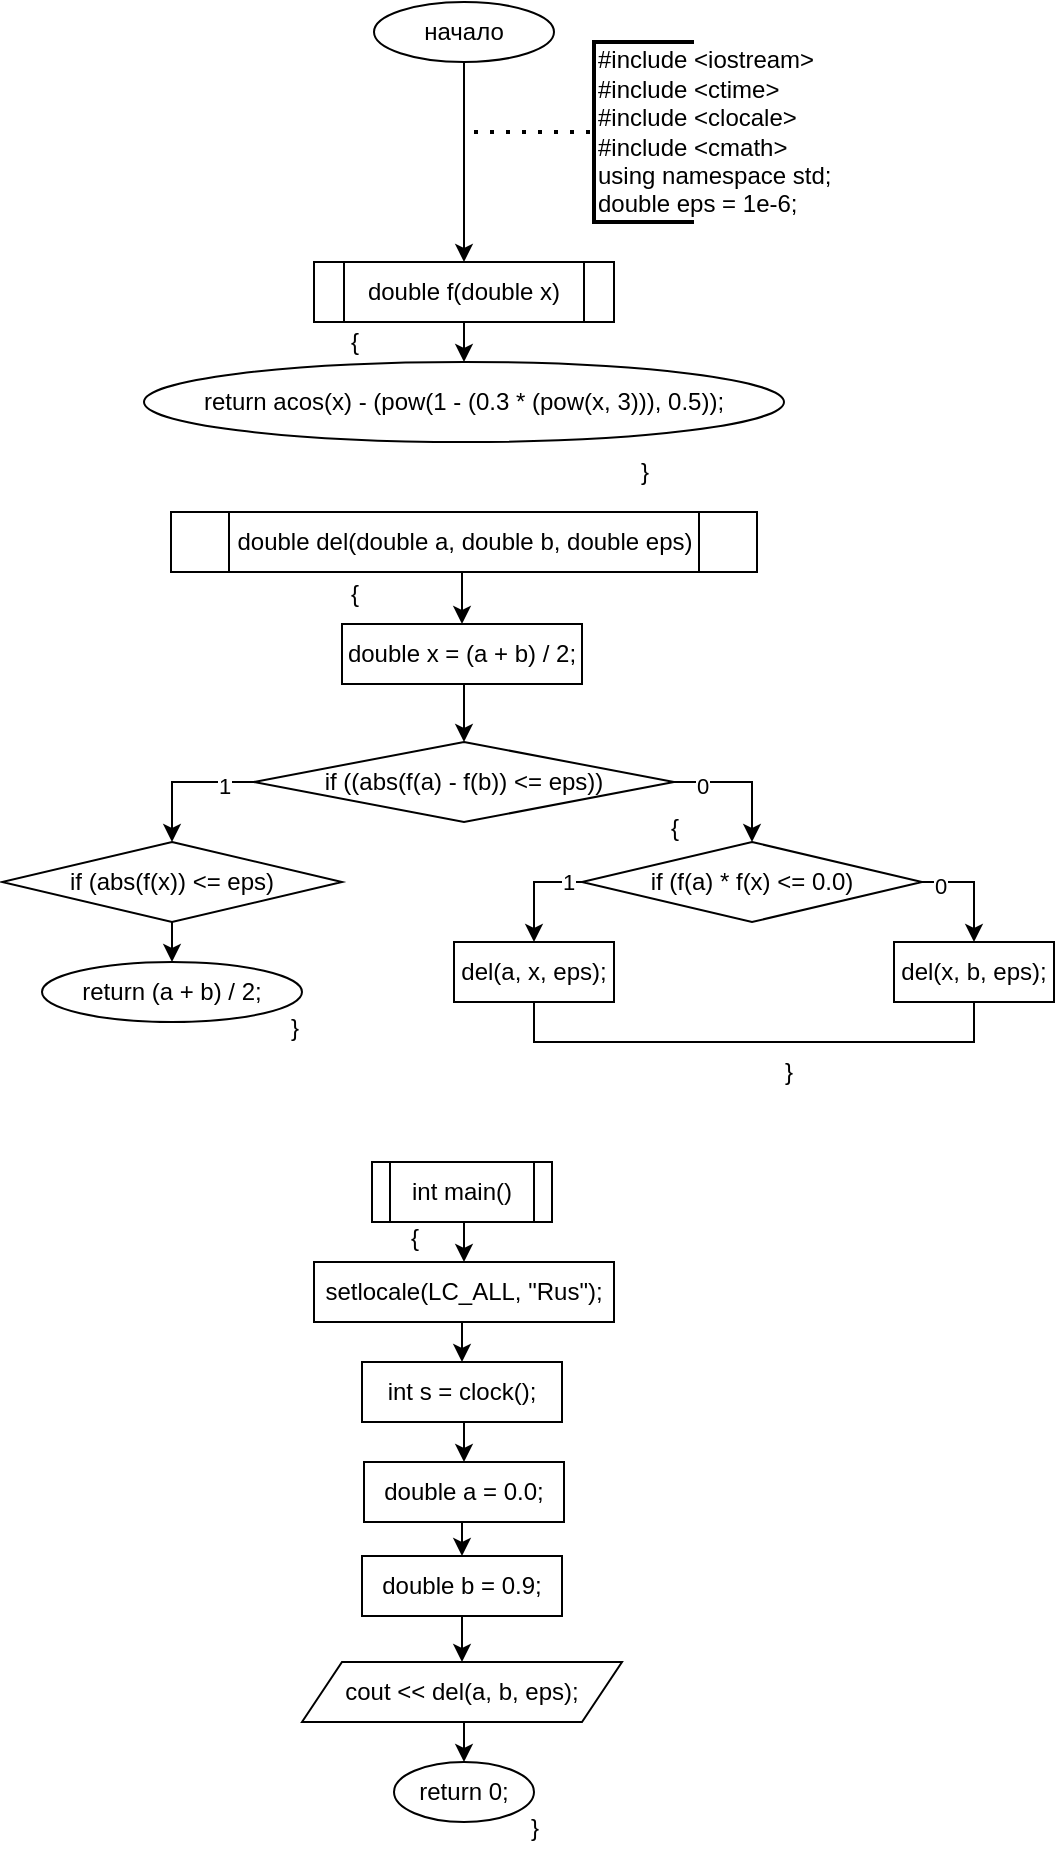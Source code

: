 <mxfile version="25.0.1">
  <diagram name="Страница — 1" id="sCom2sUVzrhTRCEoJ09v">
    <mxGraphModel dx="434" dy="518" grid="0" gridSize="10" guides="1" tooltips="1" connect="1" arrows="1" fold="1" page="1" pageScale="1" pageWidth="1169" pageHeight="1654" math="0" shadow="0">
      <root>
        <mxCell id="0" />
        <mxCell id="1" parent="0" />
        <mxCell id="lYY0ELB2LAEy7ljDOvCy-6" style="edgeStyle=orthogonalEdgeStyle;rounded=0;orthogonalLoop=1;jettySize=auto;html=1;exitX=0.5;exitY=1;exitDx=0;exitDy=0;entryX=0.5;entryY=0;entryDx=0;entryDy=0;" edge="1" parent="1" source="lYY0ELB2LAEy7ljDOvCy-1" target="lYY0ELB2LAEy7ljDOvCy-3">
          <mxGeometry relative="1" as="geometry" />
        </mxCell>
        <mxCell id="lYY0ELB2LAEy7ljDOvCy-1" value="начало" style="ellipse;whiteSpace=wrap;html=1;" vertex="1" parent="1">
          <mxGeometry x="540" y="20" width="90" height="30" as="geometry" />
        </mxCell>
        <mxCell id="lYY0ELB2LAEy7ljDOvCy-2" value="&lt;div&gt;#include &amp;lt;iostream&amp;gt;&lt;/div&gt;&lt;div&gt;#include &amp;lt;ctime&amp;gt;&lt;/div&gt;&lt;div&gt;#include &amp;lt;clocale&amp;gt;&lt;/div&gt;&lt;div&gt;#include &amp;lt;cmath&amp;gt;&lt;/div&gt;&lt;div&gt;using namespace std;&lt;/div&gt;&lt;div&gt;double eps = 1e-6;&lt;/div&gt;" style="strokeWidth=2;html=1;shape=mxgraph.flowchart.annotation_1;align=left;pointerEvents=1;" vertex="1" parent="1">
          <mxGeometry x="650" y="40" width="50" height="90" as="geometry" />
        </mxCell>
        <mxCell id="lYY0ELB2LAEy7ljDOvCy-7" style="edgeStyle=orthogonalEdgeStyle;rounded=0;orthogonalLoop=1;jettySize=auto;html=1;exitX=0.5;exitY=1;exitDx=0;exitDy=0;entryX=0.5;entryY=0;entryDx=0;entryDy=0;" edge="1" parent="1" source="lYY0ELB2LAEy7ljDOvCy-3" target="lYY0ELB2LAEy7ljDOvCy-4">
          <mxGeometry relative="1" as="geometry" />
        </mxCell>
        <mxCell id="lYY0ELB2LAEy7ljDOvCy-3" value="double f(double x)" style="shape=process;whiteSpace=wrap;html=1;backgroundOutline=1;" vertex="1" parent="1">
          <mxGeometry x="510" y="150" width="150" height="30" as="geometry" />
        </mxCell>
        <mxCell id="lYY0ELB2LAEy7ljDOvCy-4" value="return acos(x) - (pow(1 - (0.3 * (pow(x, 3))), 0.5));" style="ellipse;whiteSpace=wrap;html=1;" vertex="1" parent="1">
          <mxGeometry x="425" y="200" width="320" height="40" as="geometry" />
        </mxCell>
        <mxCell id="lYY0ELB2LAEy7ljDOvCy-5" value="}" style="text;html=1;align=center;verticalAlign=middle;resizable=0;points=[];autosize=1;strokeColor=none;fillColor=none;" vertex="1" parent="1">
          <mxGeometry x="660" y="240" width="30" height="30" as="geometry" />
        </mxCell>
        <mxCell id="lYY0ELB2LAEy7ljDOvCy-8" value="" style="endArrow=none;dashed=1;html=1;dashPattern=1 3;strokeWidth=2;rounded=0;entryX=0;entryY=0.5;entryDx=0;entryDy=0;entryPerimeter=0;" edge="1" parent="1" target="lYY0ELB2LAEy7ljDOvCy-2">
          <mxGeometry width="50" height="50" relative="1" as="geometry">
            <mxPoint x="590" y="85" as="sourcePoint" />
            <mxPoint x="620" y="210" as="targetPoint" />
          </mxGeometry>
        </mxCell>
        <mxCell id="lYY0ELB2LAEy7ljDOvCy-9" value="{" style="text;html=1;align=center;verticalAlign=middle;resizable=0;points=[];autosize=1;strokeColor=none;fillColor=none;" vertex="1" parent="1">
          <mxGeometry x="515" y="175" width="30" height="30" as="geometry" />
        </mxCell>
        <mxCell id="lYY0ELB2LAEy7ljDOvCy-43" style="edgeStyle=orthogonalEdgeStyle;rounded=0;orthogonalLoop=1;jettySize=auto;html=1;exitX=0.5;exitY=1;exitDx=0;exitDy=0;entryX=0.5;entryY=0;entryDx=0;entryDy=0;" edge="1" parent="1" source="lYY0ELB2LAEy7ljDOvCy-10" target="lYY0ELB2LAEy7ljDOvCy-12">
          <mxGeometry relative="1" as="geometry" />
        </mxCell>
        <mxCell id="lYY0ELB2LAEy7ljDOvCy-10" value="double del(double a, double b, double eps)" style="shape=process;whiteSpace=wrap;html=1;backgroundOutline=1;" vertex="1" parent="1">
          <mxGeometry x="438.5" y="275" width="293" height="30" as="geometry" />
        </mxCell>
        <mxCell id="lYY0ELB2LAEy7ljDOvCy-11" value="{" style="text;html=1;align=center;verticalAlign=middle;resizable=0;points=[];autosize=1;strokeColor=none;fillColor=none;" vertex="1" parent="1">
          <mxGeometry x="515" y="301" width="30" height="30" as="geometry" />
        </mxCell>
        <mxCell id="lYY0ELB2LAEy7ljDOvCy-23" style="edgeStyle=orthogonalEdgeStyle;rounded=0;orthogonalLoop=1;jettySize=auto;html=1;exitX=0.5;exitY=1;exitDx=0;exitDy=0;entryX=0.5;entryY=0;entryDx=0;entryDy=0;" edge="1" parent="1" source="lYY0ELB2LAEy7ljDOvCy-12" target="lYY0ELB2LAEy7ljDOvCy-13">
          <mxGeometry relative="1" as="geometry" />
        </mxCell>
        <mxCell id="lYY0ELB2LAEy7ljDOvCy-12" value="double x = (a + b) / 2;" style="whiteSpace=wrap;html=1;" vertex="1" parent="1">
          <mxGeometry x="524" y="331" width="120" height="30" as="geometry" />
        </mxCell>
        <mxCell id="lYY0ELB2LAEy7ljDOvCy-16" style="edgeStyle=orthogonalEdgeStyle;rounded=0;orthogonalLoop=1;jettySize=auto;html=1;exitX=0;exitY=0.5;exitDx=0;exitDy=0;entryX=0.5;entryY=0;entryDx=0;entryDy=0;" edge="1" parent="1" source="lYY0ELB2LAEy7ljDOvCy-13" target="lYY0ELB2LAEy7ljDOvCy-14">
          <mxGeometry relative="1" as="geometry" />
        </mxCell>
        <mxCell id="lYY0ELB2LAEy7ljDOvCy-21" value="1" style="edgeLabel;html=1;align=center;verticalAlign=middle;resizable=0;points=[];" vertex="1" connectable="0" parent="lYY0ELB2LAEy7ljDOvCy-16">
          <mxGeometry x="-0.563" y="2" relative="1" as="geometry">
            <mxPoint as="offset" />
          </mxGeometry>
        </mxCell>
        <mxCell id="lYY0ELB2LAEy7ljDOvCy-20" style="edgeStyle=orthogonalEdgeStyle;rounded=0;orthogonalLoop=1;jettySize=auto;html=1;exitX=1;exitY=0.5;exitDx=0;exitDy=0;entryX=0.5;entryY=0;entryDx=0;entryDy=0;" edge="1" parent="1" source="lYY0ELB2LAEy7ljDOvCy-13" target="lYY0ELB2LAEy7ljDOvCy-18">
          <mxGeometry relative="1" as="geometry" />
        </mxCell>
        <mxCell id="lYY0ELB2LAEy7ljDOvCy-22" value="0" style="edgeLabel;html=1;align=center;verticalAlign=middle;resizable=0;points=[];" vertex="1" connectable="0" parent="lYY0ELB2LAEy7ljDOvCy-20">
          <mxGeometry x="-0.604" y="-2" relative="1" as="geometry">
            <mxPoint as="offset" />
          </mxGeometry>
        </mxCell>
        <mxCell id="lYY0ELB2LAEy7ljDOvCy-13" value="if ((abs(f(a) - f(b)) &amp;lt;= eps))" style="rhombus;whiteSpace=wrap;html=1;" vertex="1" parent="1">
          <mxGeometry x="480" y="390" width="210" height="40" as="geometry" />
        </mxCell>
        <mxCell id="lYY0ELB2LAEy7ljDOvCy-17" style="edgeStyle=orthogonalEdgeStyle;rounded=0;orthogonalLoop=1;jettySize=auto;html=1;exitX=0.5;exitY=1;exitDx=0;exitDy=0;entryX=0.5;entryY=0;entryDx=0;entryDy=0;" edge="1" parent="1" source="lYY0ELB2LAEy7ljDOvCy-14" target="lYY0ELB2LAEy7ljDOvCy-15">
          <mxGeometry relative="1" as="geometry" />
        </mxCell>
        <mxCell id="lYY0ELB2LAEy7ljDOvCy-14" value="if (abs(f(x)) &amp;lt;= eps)" style="rhombus;whiteSpace=wrap;html=1;" vertex="1" parent="1">
          <mxGeometry x="354" y="440" width="170" height="40" as="geometry" />
        </mxCell>
        <mxCell id="lYY0ELB2LAEy7ljDOvCy-15" value="return (a + b) / 2;" style="ellipse;whiteSpace=wrap;html=1;" vertex="1" parent="1">
          <mxGeometry x="374" y="500" width="130" height="30" as="geometry" />
        </mxCell>
        <mxCell id="lYY0ELB2LAEy7ljDOvCy-25" style="edgeStyle=orthogonalEdgeStyle;rounded=0;orthogonalLoop=1;jettySize=auto;html=1;exitX=0;exitY=0.5;exitDx=0;exitDy=0;entryX=0.5;entryY=0;entryDx=0;entryDy=0;" edge="1" parent="1" source="lYY0ELB2LAEy7ljDOvCy-18" target="lYY0ELB2LAEy7ljDOvCy-24">
          <mxGeometry relative="1" as="geometry" />
        </mxCell>
        <mxCell id="lYY0ELB2LAEy7ljDOvCy-28" value="1" style="edgeLabel;html=1;align=center;verticalAlign=middle;resizable=0;points=[];" vertex="1" connectable="0" parent="lYY0ELB2LAEy7ljDOvCy-25">
          <mxGeometry x="-0.722" relative="1" as="geometry">
            <mxPoint as="offset" />
          </mxGeometry>
        </mxCell>
        <mxCell id="lYY0ELB2LAEy7ljDOvCy-27" style="edgeStyle=orthogonalEdgeStyle;rounded=0;orthogonalLoop=1;jettySize=auto;html=1;exitX=1;exitY=0.5;exitDx=0;exitDy=0;entryX=0.5;entryY=0;entryDx=0;entryDy=0;" edge="1" parent="1" source="lYY0ELB2LAEy7ljDOvCy-18" target="lYY0ELB2LAEy7ljDOvCy-26">
          <mxGeometry relative="1" as="geometry" />
        </mxCell>
        <mxCell id="lYY0ELB2LAEy7ljDOvCy-29" value="0" style="edgeLabel;html=1;align=center;verticalAlign=middle;resizable=0;points=[];" vertex="1" connectable="0" parent="lYY0ELB2LAEy7ljDOvCy-27">
          <mxGeometry x="-0.673" y="-2" relative="1" as="geometry">
            <mxPoint as="offset" />
          </mxGeometry>
        </mxCell>
        <mxCell id="lYY0ELB2LAEy7ljDOvCy-18" value="if (f(a) * f(x) &amp;lt;= 0.0)" style="rhombus;whiteSpace=wrap;html=1;" vertex="1" parent="1">
          <mxGeometry x="644" y="440" width="170" height="40" as="geometry" />
        </mxCell>
        <mxCell id="lYY0ELB2LAEy7ljDOvCy-24" value="del(a, x, eps);" style="whiteSpace=wrap;html=1;" vertex="1" parent="1">
          <mxGeometry x="580" y="490" width="80" height="30" as="geometry" />
        </mxCell>
        <mxCell id="lYY0ELB2LAEy7ljDOvCy-26" value="del(x, b, eps);" style="whiteSpace=wrap;html=1;" vertex="1" parent="1">
          <mxGeometry x="800" y="490" width="80" height="30" as="geometry" />
        </mxCell>
        <mxCell id="lYY0ELB2LAEy7ljDOvCy-36" style="edgeStyle=orthogonalEdgeStyle;rounded=0;orthogonalLoop=1;jettySize=auto;html=1;exitX=0.5;exitY=1;exitDx=0;exitDy=0;entryX=0.5;entryY=0;entryDx=0;entryDy=0;" edge="1" parent="1" source="lYY0ELB2LAEy7ljDOvCy-30" target="lYY0ELB2LAEy7ljDOvCy-31">
          <mxGeometry relative="1" as="geometry" />
        </mxCell>
        <mxCell id="lYY0ELB2LAEy7ljDOvCy-30" value="int main()" style="shape=process;whiteSpace=wrap;html=1;backgroundOutline=1;" vertex="1" parent="1">
          <mxGeometry x="539" y="600" width="90" height="30" as="geometry" />
        </mxCell>
        <mxCell id="lYY0ELB2LAEy7ljDOvCy-37" style="edgeStyle=orthogonalEdgeStyle;rounded=0;orthogonalLoop=1;jettySize=auto;html=1;exitX=0.5;exitY=1;exitDx=0;exitDy=0;entryX=0.5;entryY=0;entryDx=0;entryDy=0;" edge="1" parent="1" source="lYY0ELB2LAEy7ljDOvCy-31" target="lYY0ELB2LAEy7ljDOvCy-32">
          <mxGeometry relative="1" as="geometry" />
        </mxCell>
        <mxCell id="lYY0ELB2LAEy7ljDOvCy-31" value="setlocale(LC_ALL, &quot;Rus&quot;);" style="whiteSpace=wrap;html=1;" vertex="1" parent="1">
          <mxGeometry x="510" y="650" width="150" height="30" as="geometry" />
        </mxCell>
        <mxCell id="lYY0ELB2LAEy7ljDOvCy-38" style="edgeStyle=orthogonalEdgeStyle;rounded=0;orthogonalLoop=1;jettySize=auto;html=1;exitX=0.5;exitY=1;exitDx=0;exitDy=0;entryX=0.5;entryY=0;entryDx=0;entryDy=0;" edge="1" parent="1" source="lYY0ELB2LAEy7ljDOvCy-32" target="lYY0ELB2LAEy7ljDOvCy-33">
          <mxGeometry relative="1" as="geometry" />
        </mxCell>
        <mxCell id="lYY0ELB2LAEy7ljDOvCy-32" value="int s = clock();" style="whiteSpace=wrap;html=1;" vertex="1" parent="1">
          <mxGeometry x="534" y="700" width="100" height="30" as="geometry" />
        </mxCell>
        <mxCell id="lYY0ELB2LAEy7ljDOvCy-39" style="edgeStyle=orthogonalEdgeStyle;rounded=0;orthogonalLoop=1;jettySize=auto;html=1;exitX=0.5;exitY=1;exitDx=0;exitDy=0;entryX=0.5;entryY=0;entryDx=0;entryDy=0;" edge="1" parent="1" source="lYY0ELB2LAEy7ljDOvCy-33" target="lYY0ELB2LAEy7ljDOvCy-34">
          <mxGeometry relative="1" as="geometry" />
        </mxCell>
        <mxCell id="lYY0ELB2LAEy7ljDOvCy-33" value="double a = 0.0;" style="whiteSpace=wrap;html=1;" vertex="1" parent="1">
          <mxGeometry x="535" y="750" width="100" height="30" as="geometry" />
        </mxCell>
        <mxCell id="lYY0ELB2LAEy7ljDOvCy-40" style="edgeStyle=orthogonalEdgeStyle;rounded=0;orthogonalLoop=1;jettySize=auto;html=1;exitX=0.5;exitY=1;exitDx=0;exitDy=0;entryX=0.5;entryY=0;entryDx=0;entryDy=0;" edge="1" parent="1" source="lYY0ELB2LAEy7ljDOvCy-34" target="lYY0ELB2LAEy7ljDOvCy-35">
          <mxGeometry relative="1" as="geometry" />
        </mxCell>
        <mxCell id="lYY0ELB2LAEy7ljDOvCy-34" value="double b = 0.9;" style="whiteSpace=wrap;html=1;" vertex="1" parent="1">
          <mxGeometry x="534" y="797" width="100" height="30" as="geometry" />
        </mxCell>
        <mxCell id="lYY0ELB2LAEy7ljDOvCy-42" style="edgeStyle=orthogonalEdgeStyle;rounded=0;orthogonalLoop=1;jettySize=auto;html=1;exitX=0.5;exitY=1;exitDx=0;exitDy=0;entryX=0.5;entryY=0;entryDx=0;entryDy=0;" edge="1" parent="1" source="lYY0ELB2LAEy7ljDOvCy-35" target="lYY0ELB2LAEy7ljDOvCy-41">
          <mxGeometry relative="1" as="geometry" />
        </mxCell>
        <mxCell id="lYY0ELB2LAEy7ljDOvCy-35" value="cout &amp;lt;&amp;lt; del(a, b, eps);" style="shape=parallelogram;perimeter=parallelogramPerimeter;whiteSpace=wrap;html=1;fixedSize=1;" vertex="1" parent="1">
          <mxGeometry x="504" y="850" width="160" height="30" as="geometry" />
        </mxCell>
        <mxCell id="lYY0ELB2LAEy7ljDOvCy-41" value="return 0;" style="ellipse;whiteSpace=wrap;html=1;" vertex="1" parent="1">
          <mxGeometry x="550" y="900" width="70" height="30" as="geometry" />
        </mxCell>
        <mxCell id="lYY0ELB2LAEy7ljDOvCy-44" value="}" style="text;html=1;align=center;verticalAlign=middle;resizable=0;points=[];autosize=1;strokeColor=none;fillColor=none;" vertex="1" parent="1">
          <mxGeometry x="485" y="518" width="30" height="30" as="geometry" />
        </mxCell>
        <mxCell id="lYY0ELB2LAEy7ljDOvCy-47" value="" style="endArrow=none;html=1;rounded=0;exitX=0.5;exitY=1;exitDx=0;exitDy=0;entryX=0.5;entryY=1;entryDx=0;entryDy=0;" edge="1" parent="1" source="lYY0ELB2LAEy7ljDOvCy-24" target="lYY0ELB2LAEy7ljDOvCy-26">
          <mxGeometry width="50" height="50" relative="1" as="geometry">
            <mxPoint x="650" y="560" as="sourcePoint" />
            <mxPoint x="700" y="510" as="targetPoint" />
            <Array as="points">
              <mxPoint x="620" y="540" />
              <mxPoint x="730" y="540" />
              <mxPoint x="840" y="540" />
            </Array>
          </mxGeometry>
        </mxCell>
        <mxCell id="lYY0ELB2LAEy7ljDOvCy-48" value="{" style="text;html=1;align=center;verticalAlign=middle;resizable=0;points=[];autosize=1;strokeColor=none;fillColor=none;" vertex="1" parent="1">
          <mxGeometry x="545" y="623" width="30" height="30" as="geometry" />
        </mxCell>
        <mxCell id="lYY0ELB2LAEy7ljDOvCy-49" value="}" style="text;html=1;align=center;verticalAlign=middle;resizable=0;points=[];autosize=1;strokeColor=none;fillColor=none;" vertex="1" parent="1">
          <mxGeometry x="605" y="918" width="30" height="30" as="geometry" />
        </mxCell>
        <mxCell id="lYY0ELB2LAEy7ljDOvCy-50" value="{" style="text;html=1;align=center;verticalAlign=middle;resizable=0;points=[];autosize=1;strokeColor=none;fillColor=none;" vertex="1" parent="1">
          <mxGeometry x="675" y="418" width="30" height="30" as="geometry" />
        </mxCell>
        <mxCell id="lYY0ELB2LAEy7ljDOvCy-51" value="}" style="text;html=1;align=center;verticalAlign=middle;resizable=0;points=[];autosize=1;strokeColor=none;fillColor=none;" vertex="1" parent="1">
          <mxGeometry x="731.5" y="540" width="30" height="30" as="geometry" />
        </mxCell>
      </root>
    </mxGraphModel>
  </diagram>
</mxfile>
